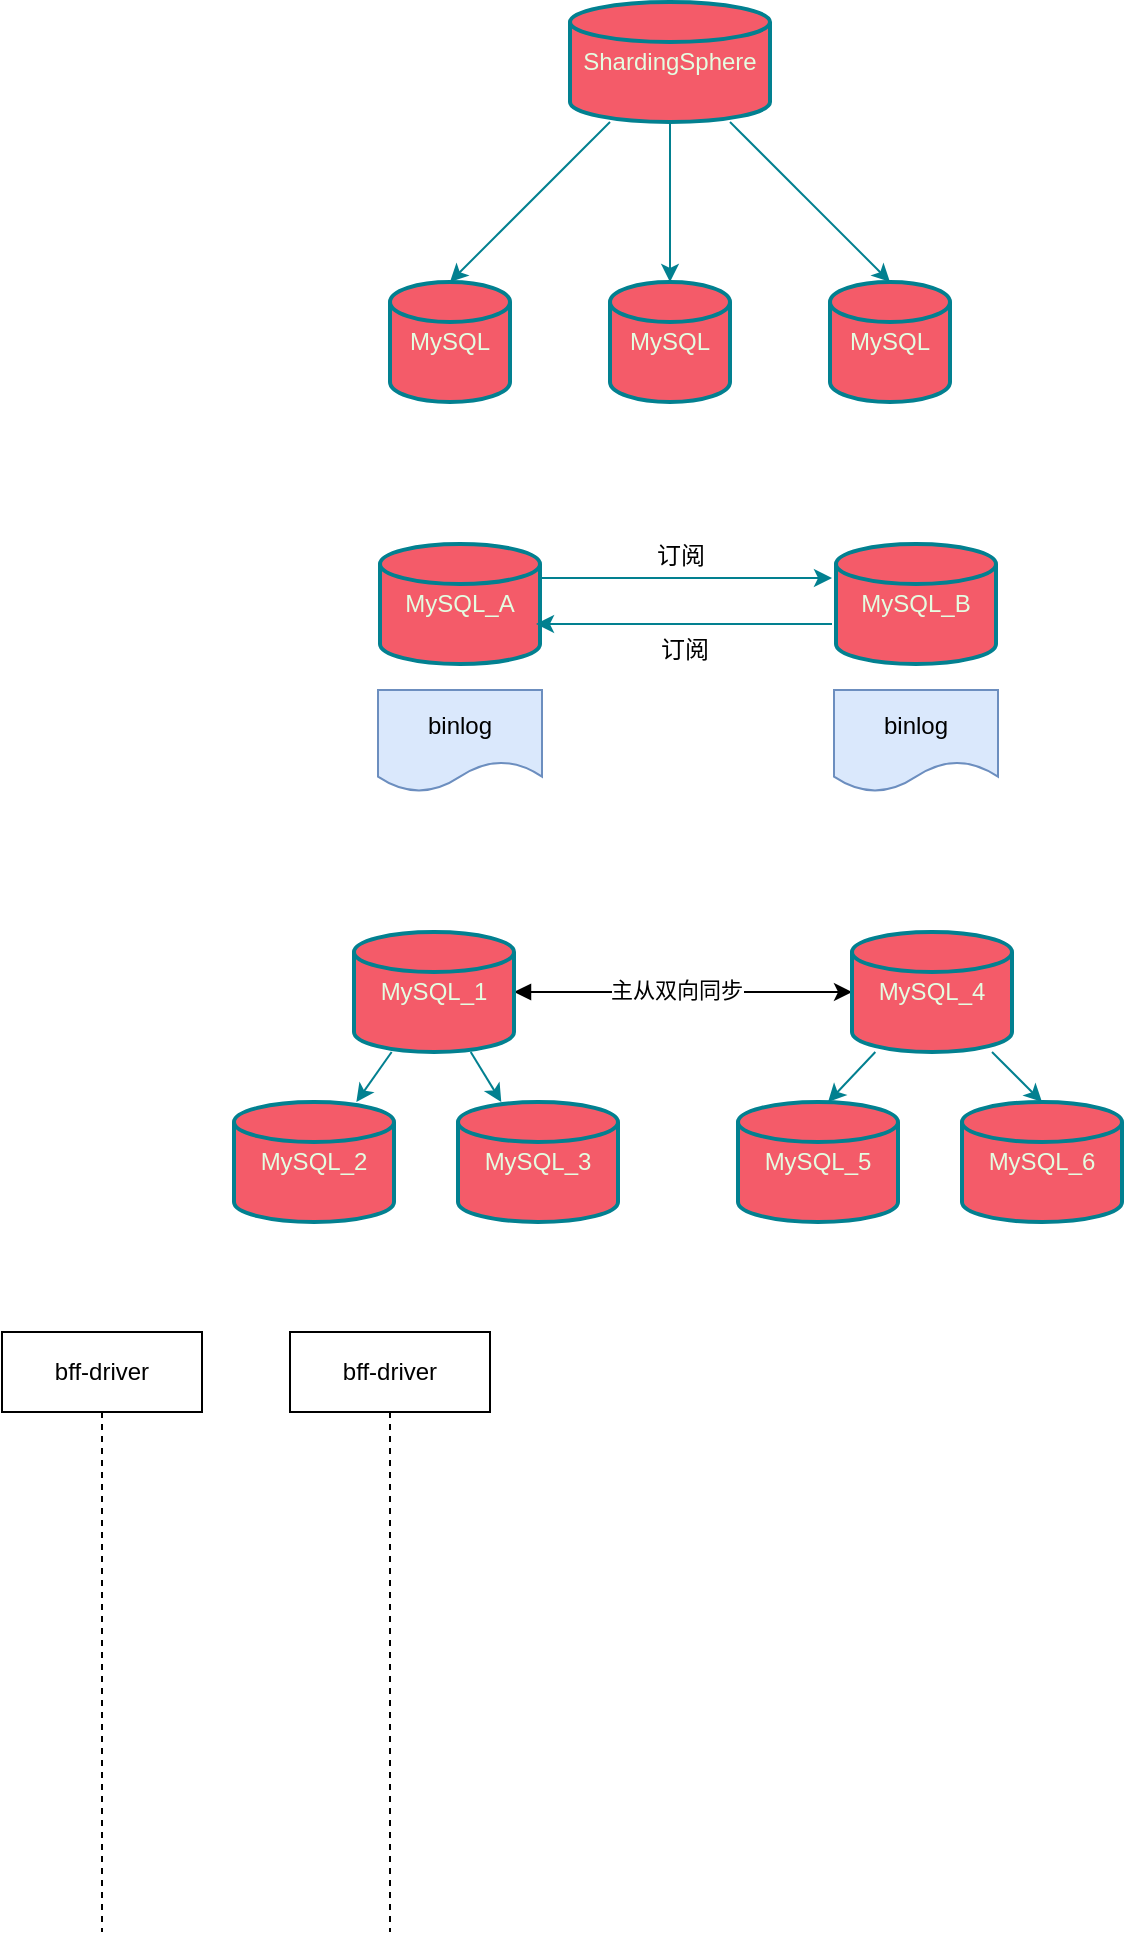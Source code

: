 <mxfile version="21.6.6" type="github">
  <diagram name="第 1 页" id="uL4GNsboAXaJ1_KjG3pS">
    <mxGraphModel dx="1140" dy="576" grid="0" gridSize="10" guides="1" tooltips="1" connect="1" arrows="1" fold="1" page="1" pageScale="1" pageWidth="827" pageHeight="1169" math="0" shadow="0">
      <root>
        <mxCell id="0" />
        <mxCell id="1" parent="0" />
        <mxCell id="d99z_8fZVXnj83U1RD9M-7" style="rounded=0;orthogonalLoop=1;jettySize=auto;html=1;entryX=0.5;entryY=0;entryDx=0;entryDy=0;entryPerimeter=0;labelBackgroundColor=none;fontColor=default;strokeColor=#028090;" parent="1" source="d99z_8fZVXnj83U1RD9M-2" target="d99z_8fZVXnj83U1RD9M-4" edge="1">
          <mxGeometry relative="1" as="geometry" />
        </mxCell>
        <mxCell id="d99z_8fZVXnj83U1RD9M-9" style="edgeStyle=orthogonalEdgeStyle;rounded=0;orthogonalLoop=1;jettySize=auto;html=1;entryX=0.5;entryY=0;entryDx=0;entryDy=0;entryPerimeter=0;labelBackgroundColor=none;fontColor=default;strokeColor=#028090;" parent="1" source="d99z_8fZVXnj83U1RD9M-2" target="d99z_8fZVXnj83U1RD9M-5" edge="1">
          <mxGeometry relative="1" as="geometry" />
        </mxCell>
        <mxCell id="d99z_8fZVXnj83U1RD9M-10" style="rounded=0;orthogonalLoop=1;jettySize=auto;html=1;entryX=0.5;entryY=0;entryDx=0;entryDy=0;entryPerimeter=0;labelBackgroundColor=none;fontColor=default;strokeColor=#028090;" parent="1" source="d99z_8fZVXnj83U1RD9M-2" target="d99z_8fZVXnj83U1RD9M-6" edge="1">
          <mxGeometry relative="1" as="geometry" />
        </mxCell>
        <mxCell id="d99z_8fZVXnj83U1RD9M-2" value="ShardingSphere" style="strokeWidth=2;html=1;shape=mxgraph.flowchart.database;whiteSpace=wrap;labelBackgroundColor=none;fillColor=#F45B69;strokeColor=#028090;fontColor=#E4FDE1;" parent="1" vertex="1">
          <mxGeometry x="330" y="90" width="100" height="60" as="geometry" />
        </mxCell>
        <mxCell id="d99z_8fZVXnj83U1RD9M-4" value="MySQL" style="strokeWidth=2;html=1;shape=mxgraph.flowchart.database;whiteSpace=wrap;labelBackgroundColor=none;fillColor=#F45B69;strokeColor=#028090;fontColor=#E4FDE1;" parent="1" vertex="1">
          <mxGeometry x="240" y="230" width="60" height="60" as="geometry" />
        </mxCell>
        <mxCell id="d99z_8fZVXnj83U1RD9M-5" value="MySQL" style="strokeWidth=2;html=1;shape=mxgraph.flowchart.database;whiteSpace=wrap;labelBackgroundColor=none;fillColor=#F45B69;strokeColor=#028090;fontColor=#E4FDE1;" parent="1" vertex="1">
          <mxGeometry x="350" y="230" width="60" height="60" as="geometry" />
        </mxCell>
        <mxCell id="d99z_8fZVXnj83U1RD9M-6" value="MySQL" style="strokeWidth=2;html=1;shape=mxgraph.flowchart.database;whiteSpace=wrap;labelBackgroundColor=none;fillColor=#F45B69;strokeColor=#028090;fontColor=#E4FDE1;" parent="1" vertex="1">
          <mxGeometry x="460" y="230" width="60" height="60" as="geometry" />
        </mxCell>
        <mxCell id="d99z_8fZVXnj83U1RD9M-20" style="rounded=0;orthogonalLoop=1;jettySize=auto;html=1;strokeColor=#028090;fontColor=#E4FDE1;fillColor=#F45B69;" parent="1" edge="1">
          <mxGeometry relative="1" as="geometry">
            <mxPoint x="313" y="378" as="sourcePoint" />
            <mxPoint x="461" y="378" as="targetPoint" />
          </mxGeometry>
        </mxCell>
        <mxCell id="d99z_8fZVXnj83U1RD9M-14" value="MySQL_A" style="strokeWidth=2;html=1;shape=mxgraph.flowchart.database;whiteSpace=wrap;labelBackgroundColor=none;fillColor=#F45B69;strokeColor=#028090;fontColor=#E4FDE1;" parent="1" vertex="1">
          <mxGeometry x="235" y="361" width="80" height="60" as="geometry" />
        </mxCell>
        <mxCell id="d99z_8fZVXnj83U1RD9M-21" style="rounded=0;orthogonalLoop=1;jettySize=auto;html=1;entryX=1;entryY=0.5;entryDx=0;entryDy=0;entryPerimeter=0;strokeColor=#028090;fontColor=#E4FDE1;fillColor=#F45B69;" parent="1" edge="1">
          <mxGeometry relative="1" as="geometry">
            <mxPoint x="461" y="401" as="sourcePoint" />
            <mxPoint x="313" y="401" as="targetPoint" />
          </mxGeometry>
        </mxCell>
        <mxCell id="d99z_8fZVXnj83U1RD9M-15" value="MySQL_B" style="strokeWidth=2;html=1;shape=mxgraph.flowchart.database;whiteSpace=wrap;labelBackgroundColor=none;fillColor=#F45B69;strokeColor=#028090;fontColor=#E4FDE1;" parent="1" vertex="1">
          <mxGeometry x="463" y="361" width="80" height="60" as="geometry" />
        </mxCell>
        <mxCell id="d99z_8fZVXnj83U1RD9M-16" value="binlog" style="shape=document;whiteSpace=wrap;html=1;boundedLbl=1;fillColor=#dae8fc;strokeColor=#6c8ebf;" parent="1" vertex="1">
          <mxGeometry x="234" y="434" width="82" height="51" as="geometry" />
        </mxCell>
        <mxCell id="d99z_8fZVXnj83U1RD9M-17" value="binlog" style="shape=document;whiteSpace=wrap;html=1;boundedLbl=1;strokeColor=#6c8ebf;fillColor=#dae8fc;" parent="1" vertex="1">
          <mxGeometry x="462" y="434" width="82" height="51" as="geometry" />
        </mxCell>
        <mxCell id="d99z_8fZVXnj83U1RD9M-22" value="&lt;font color=&quot;#000000&quot;&gt;订阅&lt;/font&gt;" style="text;html=1;align=center;verticalAlign=middle;resizable=0;points=[];autosize=1;strokeColor=none;fillColor=none;fontColor=#E4FDE1;" parent="1" vertex="1">
          <mxGeometry x="364" y="354" width="42" height="26" as="geometry" />
        </mxCell>
        <mxCell id="d99z_8fZVXnj83U1RD9M-23" value="&lt;font color=&quot;#000000&quot;&gt;订阅&lt;/font&gt;" style="text;html=1;align=center;verticalAlign=middle;resizable=0;points=[];autosize=1;strokeColor=none;fillColor=none;fontColor=#E4FDE1;" parent="1" vertex="1">
          <mxGeometry x="366" y="401" width="42" height="26" as="geometry" />
        </mxCell>
        <mxCell id="d99z_8fZVXnj83U1RD9M-31" style="rounded=0;orthogonalLoop=1;jettySize=auto;html=1;strokeColor=#028090;fontColor=#E4FDE1;fillColor=#F45B69;" parent="1" source="d99z_8fZVXnj83U1RD9M-25" target="d99z_8fZVXnj83U1RD9M-27" edge="1">
          <mxGeometry relative="1" as="geometry" />
        </mxCell>
        <mxCell id="d99z_8fZVXnj83U1RD9M-32" style="rounded=0;orthogonalLoop=1;jettySize=auto;html=1;strokeColor=#028090;fontColor=#E4FDE1;fillColor=#F45B69;" parent="1" source="d99z_8fZVXnj83U1RD9M-25" target="d99z_8fZVXnj83U1RD9M-28" edge="1">
          <mxGeometry relative="1" as="geometry" />
        </mxCell>
        <mxCell id="d99z_8fZVXnj83U1RD9M-35" style="rounded=0;orthogonalLoop=1;jettySize=auto;html=1;entryX=0;entryY=0.5;entryDx=0;entryDy=0;entryPerimeter=0;strokeColor=#000000;fontColor=#E4FDE1;fillColor=#F45B69;startArrow=block;startFill=1;" parent="1" source="d99z_8fZVXnj83U1RD9M-25" target="d99z_8fZVXnj83U1RD9M-26" edge="1">
          <mxGeometry relative="1" as="geometry" />
        </mxCell>
        <mxCell id="d99z_8fZVXnj83U1RD9M-36" value="&lt;font color=&quot;#000000&quot;&gt;主从双向同步&lt;/font&gt;" style="edgeLabel;html=1;align=center;verticalAlign=middle;resizable=0;points=[];fontColor=#E4FDE1;" parent="d99z_8fZVXnj83U1RD9M-35" vertex="1" connectable="0">
          <mxGeometry x="-0.049" y="1" relative="1" as="geometry">
            <mxPoint as="offset" />
          </mxGeometry>
        </mxCell>
        <mxCell id="d99z_8fZVXnj83U1RD9M-25" value="MySQL_1" style="strokeWidth=2;html=1;shape=mxgraph.flowchart.database;whiteSpace=wrap;labelBackgroundColor=none;fillColor=#F45B69;strokeColor=#028090;fontColor=#E4FDE1;" parent="1" vertex="1">
          <mxGeometry x="222" y="555" width="80" height="60" as="geometry" />
        </mxCell>
        <mxCell id="d99z_8fZVXnj83U1RD9M-33" style="rounded=0;orthogonalLoop=1;jettySize=auto;html=1;strokeColor=#028090;fontColor=#E4FDE1;fillColor=#F45B69;entryX=0.563;entryY=0;entryDx=0;entryDy=0;entryPerimeter=0;" parent="1" source="d99z_8fZVXnj83U1RD9M-26" target="d99z_8fZVXnj83U1RD9M-29" edge="1">
          <mxGeometry relative="1" as="geometry">
            <mxPoint x="464.177" y="631.908" as="targetPoint" />
          </mxGeometry>
        </mxCell>
        <mxCell id="d99z_8fZVXnj83U1RD9M-34" style="rounded=0;orthogonalLoop=1;jettySize=auto;html=1;entryX=0.5;entryY=0;entryDx=0;entryDy=0;entryPerimeter=0;strokeColor=#028090;fontColor=#E4FDE1;fillColor=#F45B69;" parent="1" source="d99z_8fZVXnj83U1RD9M-26" target="d99z_8fZVXnj83U1RD9M-30" edge="1">
          <mxGeometry relative="1" as="geometry" />
        </mxCell>
        <mxCell id="d99z_8fZVXnj83U1RD9M-26" value="MySQL_4" style="strokeWidth=2;html=1;shape=mxgraph.flowchart.database;whiteSpace=wrap;labelBackgroundColor=none;fillColor=#F45B69;strokeColor=#028090;fontColor=#E4FDE1;" parent="1" vertex="1">
          <mxGeometry x="471" y="555" width="80" height="60" as="geometry" />
        </mxCell>
        <mxCell id="d99z_8fZVXnj83U1RD9M-27" value="MySQL_2" style="strokeWidth=2;html=1;shape=mxgraph.flowchart.database;whiteSpace=wrap;labelBackgroundColor=none;fillColor=#F45B69;strokeColor=#028090;fontColor=#E4FDE1;" parent="1" vertex="1">
          <mxGeometry x="162" y="640" width="80" height="60" as="geometry" />
        </mxCell>
        <mxCell id="d99z_8fZVXnj83U1RD9M-28" value="MySQL_3" style="strokeWidth=2;html=1;shape=mxgraph.flowchart.database;whiteSpace=wrap;labelBackgroundColor=none;fillColor=#F45B69;strokeColor=#028090;fontColor=#E4FDE1;" parent="1" vertex="1">
          <mxGeometry x="274" y="640" width="80" height="60" as="geometry" />
        </mxCell>
        <mxCell id="d99z_8fZVXnj83U1RD9M-29" value="MySQL_5" style="strokeWidth=2;html=1;shape=mxgraph.flowchart.database;whiteSpace=wrap;labelBackgroundColor=none;fillColor=#F45B69;strokeColor=#028090;fontColor=#E4FDE1;" parent="1" vertex="1">
          <mxGeometry x="414" y="640" width="80" height="60" as="geometry" />
        </mxCell>
        <mxCell id="d99z_8fZVXnj83U1RD9M-30" value="MySQL_6" style="strokeWidth=2;html=1;shape=mxgraph.flowchart.database;whiteSpace=wrap;labelBackgroundColor=none;fillColor=#F45B69;strokeColor=#028090;fontColor=#E4FDE1;" parent="1" vertex="1">
          <mxGeometry x="526" y="640" width="80" height="60" as="geometry" />
        </mxCell>
        <mxCell id="vbNg-E3e5QkZ88eHBzhV-3" value="bff-driver" style="shape=umlLifeline;perimeter=lifelinePerimeter;whiteSpace=wrap;html=1;container=1;dropTarget=0;collapsible=0;recursiveResize=0;outlineConnect=0;portConstraint=eastwest;newEdgeStyle={&quot;edgeStyle&quot;:&quot;elbowEdgeStyle&quot;,&quot;elbow&quot;:&quot;vertical&quot;,&quot;curved&quot;:0,&quot;rounded&quot;:0};" vertex="1" parent="1">
          <mxGeometry x="46" y="755" width="100" height="300" as="geometry" />
        </mxCell>
        <mxCell id="vbNg-E3e5QkZ88eHBzhV-4" value="bff-driver" style="shape=umlLifeline;perimeter=lifelinePerimeter;whiteSpace=wrap;html=1;container=1;dropTarget=0;collapsible=0;recursiveResize=0;outlineConnect=0;portConstraint=eastwest;newEdgeStyle={&quot;edgeStyle&quot;:&quot;elbowEdgeStyle&quot;,&quot;elbow&quot;:&quot;vertical&quot;,&quot;curved&quot;:0,&quot;rounded&quot;:0};" vertex="1" parent="1">
          <mxGeometry x="190" y="755" width="100" height="300" as="geometry" />
        </mxCell>
      </root>
    </mxGraphModel>
  </diagram>
</mxfile>
